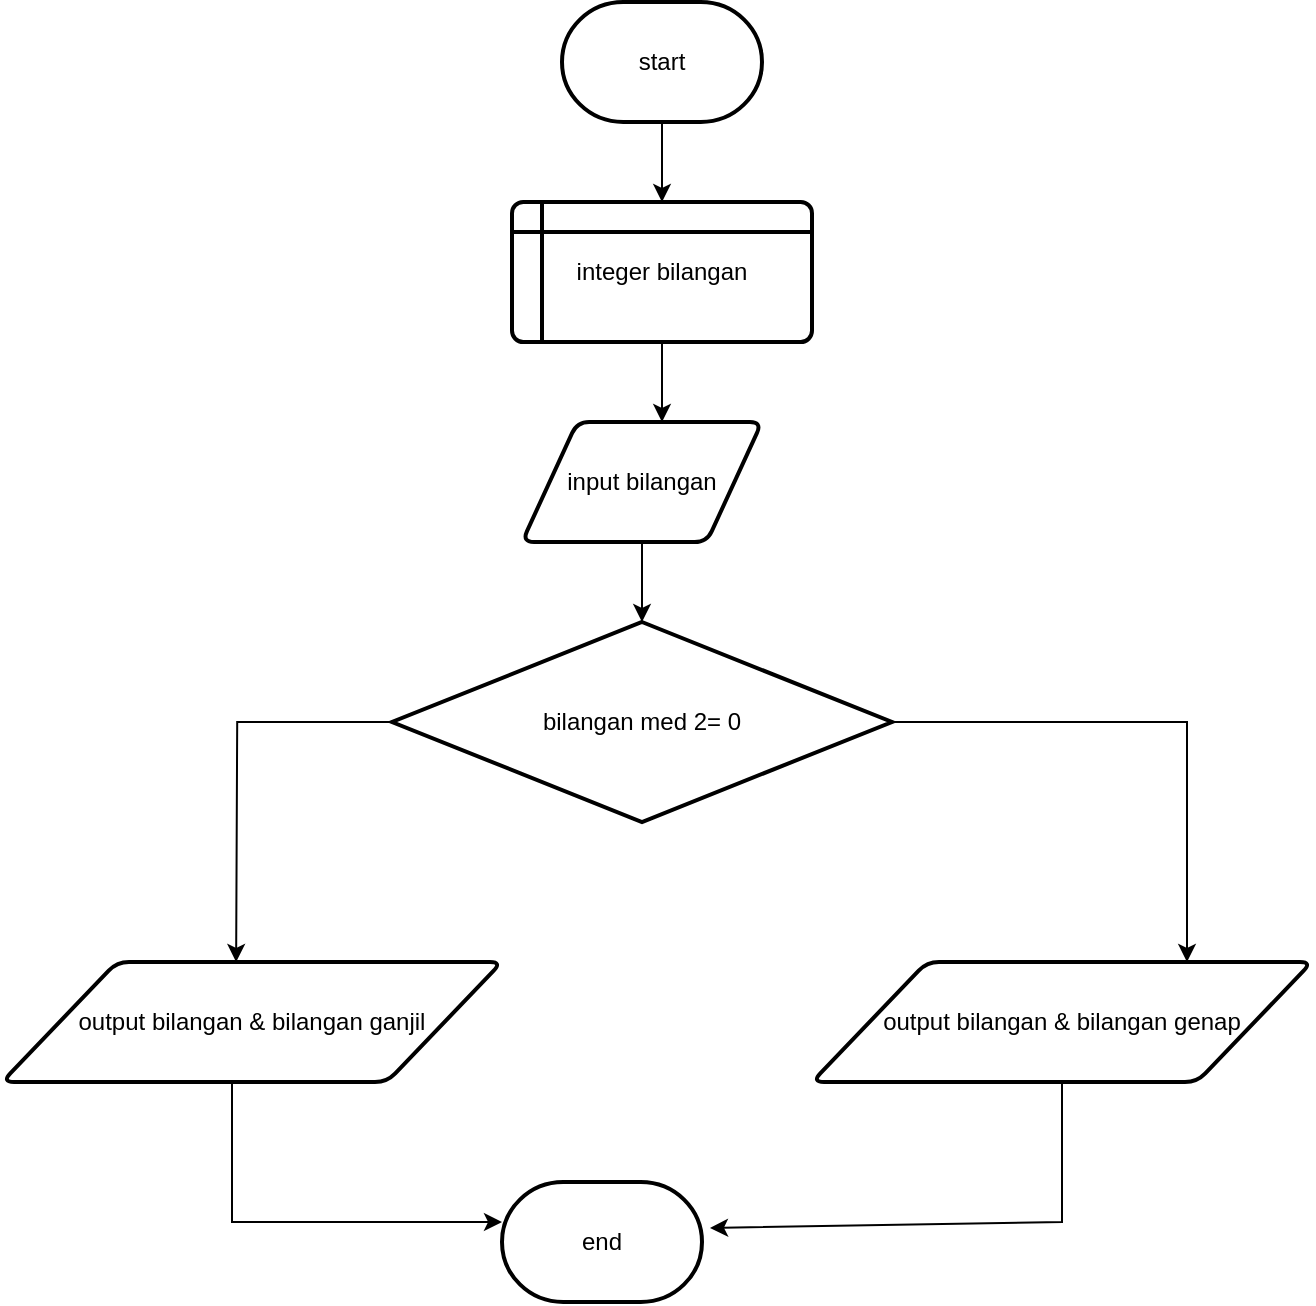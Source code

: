 <mxfile version="22.0.4" type="github">
  <diagram id="C5RBs43oDa-KdzZeNtuy" name="Page-1">
    <mxGraphModel dx="880" dy="470" grid="1" gridSize="10" guides="1" tooltips="1" connect="1" arrows="1" fold="1" page="1" pageScale="1" pageWidth="827" pageHeight="1169" math="0" shadow="0">
      <root>
        <mxCell id="WIyWlLk6GJQsqaUBKTNV-0" />
        <mxCell id="WIyWlLk6GJQsqaUBKTNV-1" parent="WIyWlLk6GJQsqaUBKTNV-0" />
        <mxCell id="__YgoBIEPkl2ILwdyT14-9" style="edgeStyle=orthogonalEdgeStyle;rounded=0;orthogonalLoop=1;jettySize=auto;html=1;exitX=0.5;exitY=1;exitDx=0;exitDy=0;exitPerimeter=0;entryX=0.5;entryY=0;entryDx=0;entryDy=0;" edge="1" parent="WIyWlLk6GJQsqaUBKTNV-1" source="__YgoBIEPkl2ILwdyT14-0" target="__YgoBIEPkl2ILwdyT14-1">
          <mxGeometry relative="1" as="geometry" />
        </mxCell>
        <mxCell id="__YgoBIEPkl2ILwdyT14-0" value="start" style="strokeWidth=2;html=1;shape=mxgraph.flowchart.terminator;whiteSpace=wrap;" vertex="1" parent="WIyWlLk6GJQsqaUBKTNV-1">
          <mxGeometry x="350" y="30" width="100" height="60" as="geometry" />
        </mxCell>
        <mxCell id="__YgoBIEPkl2ILwdyT14-10" style="edgeStyle=orthogonalEdgeStyle;rounded=0;orthogonalLoop=1;jettySize=auto;html=1;exitX=0.5;exitY=1;exitDx=0;exitDy=0;" edge="1" parent="WIyWlLk6GJQsqaUBKTNV-1" source="__YgoBIEPkl2ILwdyT14-1">
          <mxGeometry relative="1" as="geometry">
            <mxPoint x="400" y="240" as="targetPoint" />
          </mxGeometry>
        </mxCell>
        <mxCell id="__YgoBIEPkl2ILwdyT14-1" value="integer bilangan" style="shape=internalStorage;whiteSpace=wrap;html=1;dx=15;dy=15;rounded=1;arcSize=8;strokeWidth=2;" vertex="1" parent="WIyWlLk6GJQsqaUBKTNV-1">
          <mxGeometry x="325" y="130" width="150" height="70" as="geometry" />
        </mxCell>
        <mxCell id="__YgoBIEPkl2ILwdyT14-2" value="input bilangan" style="shape=parallelogram;html=1;strokeWidth=2;perimeter=parallelogramPerimeter;whiteSpace=wrap;rounded=1;arcSize=12;size=0.23;" vertex="1" parent="WIyWlLk6GJQsqaUBKTNV-1">
          <mxGeometry x="330" y="240" width="120" height="60" as="geometry" />
        </mxCell>
        <mxCell id="__YgoBIEPkl2ILwdyT14-14" style="edgeStyle=orthogonalEdgeStyle;rounded=0;orthogonalLoop=1;jettySize=auto;html=1;exitX=1;exitY=0.5;exitDx=0;exitDy=0;exitPerimeter=0;entryX=0.75;entryY=0;entryDx=0;entryDy=0;" edge="1" parent="WIyWlLk6GJQsqaUBKTNV-1" source="__YgoBIEPkl2ILwdyT14-3" target="__YgoBIEPkl2ILwdyT14-5">
          <mxGeometry relative="1" as="geometry" />
        </mxCell>
        <mxCell id="__YgoBIEPkl2ILwdyT14-3" value="bilangan med 2= 0" style="strokeWidth=2;html=1;shape=mxgraph.flowchart.decision;whiteSpace=wrap;" vertex="1" parent="WIyWlLk6GJQsqaUBKTNV-1">
          <mxGeometry x="265" y="340" width="250" height="100" as="geometry" />
        </mxCell>
        <mxCell id="__YgoBIEPkl2ILwdyT14-5" value="output bilangan &amp;amp; bilangan genap" style="shape=parallelogram;html=1;strokeWidth=2;perimeter=parallelogramPerimeter;whiteSpace=wrap;rounded=1;arcSize=12;size=0.23;" vertex="1" parent="WIyWlLk6GJQsqaUBKTNV-1">
          <mxGeometry x="475" y="510" width="250" height="60" as="geometry" />
        </mxCell>
        <mxCell id="__YgoBIEPkl2ILwdyT14-6" value="end" style="strokeWidth=2;html=1;shape=mxgraph.flowchart.terminator;whiteSpace=wrap;" vertex="1" parent="WIyWlLk6GJQsqaUBKTNV-1">
          <mxGeometry x="320" y="620" width="100" height="60" as="geometry" />
        </mxCell>
        <mxCell id="__YgoBIEPkl2ILwdyT14-12" style="edgeStyle=orthogonalEdgeStyle;rounded=0;orthogonalLoop=1;jettySize=auto;html=1;exitX=0.5;exitY=1;exitDx=0;exitDy=0;entryX=0.5;entryY=0;entryDx=0;entryDy=0;entryPerimeter=0;" edge="1" parent="WIyWlLk6GJQsqaUBKTNV-1" source="__YgoBIEPkl2ILwdyT14-2" target="__YgoBIEPkl2ILwdyT14-3">
          <mxGeometry relative="1" as="geometry" />
        </mxCell>
        <mxCell id="__YgoBIEPkl2ILwdyT14-13" style="edgeStyle=orthogonalEdgeStyle;rounded=0;orthogonalLoop=1;jettySize=auto;html=1;exitX=0;exitY=0.5;exitDx=0;exitDy=0;exitPerimeter=0;entryX=0.362;entryY=0;entryDx=0;entryDy=0;entryPerimeter=0;" edge="1" parent="WIyWlLk6GJQsqaUBKTNV-1" source="__YgoBIEPkl2ILwdyT14-3">
          <mxGeometry relative="1" as="geometry">
            <mxPoint x="187.06" y="510" as="targetPoint" />
          </mxGeometry>
        </mxCell>
        <mxCell id="__YgoBIEPkl2ILwdyT14-17" value="output bilangan &amp;amp; bilangan ganjil" style="shape=parallelogram;html=1;strokeWidth=2;perimeter=parallelogramPerimeter;whiteSpace=wrap;rounded=1;arcSize=12;size=0.23;" vertex="1" parent="WIyWlLk6GJQsqaUBKTNV-1">
          <mxGeometry x="70" y="510" width="250" height="60" as="geometry" />
        </mxCell>
        <mxCell id="__YgoBIEPkl2ILwdyT14-19" value="" style="endArrow=classic;html=1;rounded=0;exitX=0.46;exitY=1;exitDx=0;exitDy=0;exitPerimeter=0;" edge="1" parent="WIyWlLk6GJQsqaUBKTNV-1" source="__YgoBIEPkl2ILwdyT14-17">
          <mxGeometry width="50" height="50" relative="1" as="geometry">
            <mxPoint x="390" y="540" as="sourcePoint" />
            <mxPoint x="320" y="640" as="targetPoint" />
            <Array as="points">
              <mxPoint x="185" y="640" />
            </Array>
          </mxGeometry>
        </mxCell>
        <mxCell id="__YgoBIEPkl2ILwdyT14-20" value="" style="endArrow=classic;html=1;rounded=0;entryX=1.04;entryY=0.383;entryDx=0;entryDy=0;entryPerimeter=0;" edge="1" parent="WIyWlLk6GJQsqaUBKTNV-1" source="__YgoBIEPkl2ILwdyT14-5" target="__YgoBIEPkl2ILwdyT14-6">
          <mxGeometry width="50" height="50" relative="1" as="geometry">
            <mxPoint x="390" y="540" as="sourcePoint" />
            <mxPoint x="430" y="640" as="targetPoint" />
            <Array as="points">
              <mxPoint x="600" y="640" />
            </Array>
          </mxGeometry>
        </mxCell>
      </root>
    </mxGraphModel>
  </diagram>
</mxfile>
